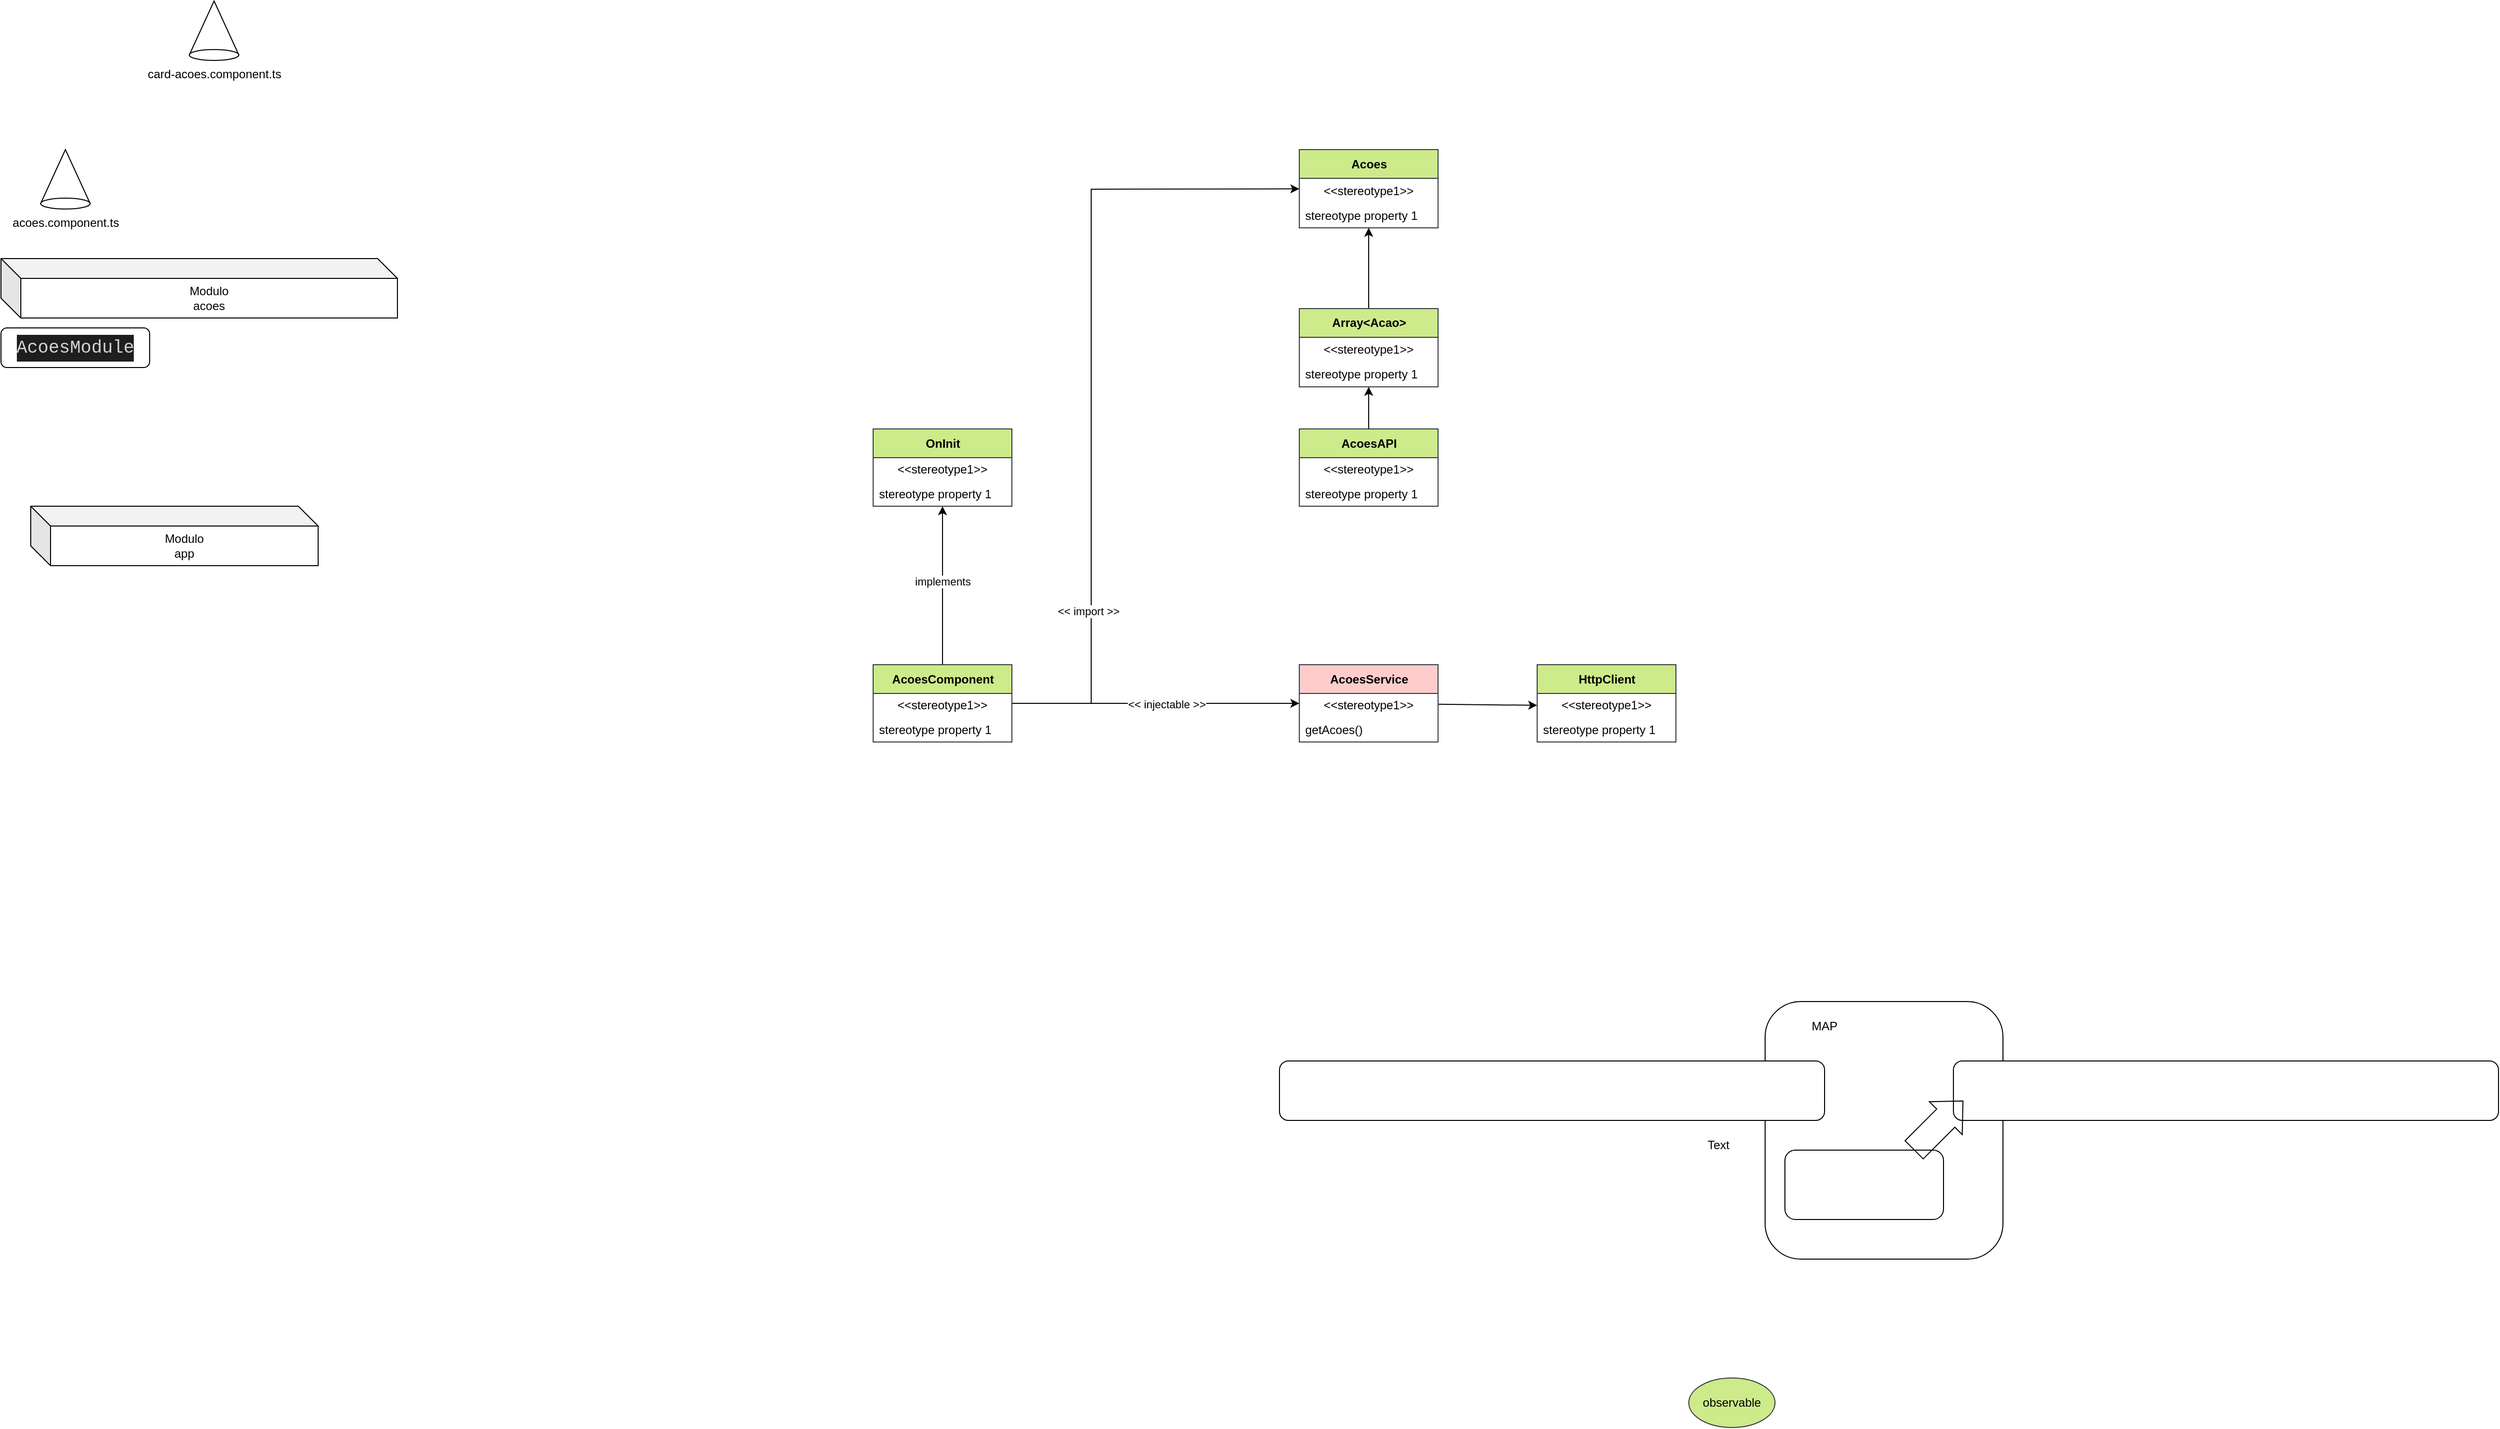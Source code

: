 <mxfile version="17.4.3" type="device"><diagram id="clW-Qc_dS4Bv62t6V9st" name="Page-1"><mxGraphModel dx="453" dy="1154" grid="1" gridSize="10" guides="1" tooltips="1" connect="1" arrows="1" fold="1" page="1" pageScale="1" pageWidth="1169" pageHeight="827" math="0" shadow="0"><root><mxCell id="0"/><mxCell id="1" parent="0"/><mxCell id="_UmK-IlO9oUASAojR_d1-43" value="" style="rounded=1;whiteSpace=wrap;html=1;" vertex="1" parent="1"><mxGeometry x="1800" y="940" width="240" height="260" as="geometry"/></mxCell><mxCell id="_UmK-IlO9oUASAojR_d1-1" value="&lt;div style=&quot;color: rgb(212 , 212 , 212) ; background-color: rgb(30 , 30 , 30) ; font-family: &amp;#34;fira code&amp;#34; , &amp;#34;menlo&amp;#34; , &amp;#34;monaco&amp;#34; , &amp;#34;courier new&amp;#34; , monospace , &amp;#34;menlo&amp;#34; , &amp;#34;monaco&amp;#34; , &amp;#34;courier new&amp;#34; , monospace ; font-size: 18px ; line-height: 27px&quot;&gt;AcoesModule&lt;/div&gt;" style="rounded=1;whiteSpace=wrap;html=1;" vertex="1" parent="1"><mxGeometry x="20" y="260" width="150" height="40" as="geometry"/></mxCell><mxCell id="_UmK-IlO9oUASAojR_d1-4" value="Modulo&lt;br&gt;acoes" style="shape=cube;whiteSpace=wrap;html=1;boundedLbl=1;backgroundOutline=1;darkOpacity=0.05;darkOpacity2=0.1;" vertex="1" parent="1"><mxGeometry x="20" y="190" width="400" height="60" as="geometry"/></mxCell><mxCell id="_UmK-IlO9oUASAojR_d1-5" value="acoes.component.ts" style="verticalLabelPosition=bottom;verticalAlign=top;html=1;shape=mxgraph.basic.cone" vertex="1" parent="1"><mxGeometry x="60" y="80" width="50" height="60" as="geometry"/></mxCell><mxCell id="_UmK-IlO9oUASAojR_d1-6" value="card-acoes.component.ts" style="verticalLabelPosition=bottom;verticalAlign=top;html=1;shape=mxgraph.basic.cone" vertex="1" parent="1"><mxGeometry x="210" y="-70" width="50" height="60" as="geometry"/></mxCell><mxCell id="_UmK-IlO9oUASAojR_d1-7" value="Modulo&lt;br&gt;app" style="shape=cube;whiteSpace=wrap;html=1;boundedLbl=1;backgroundOutline=1;darkOpacity=0.05;darkOpacity2=0.1;" vertex="1" parent="1"><mxGeometry x="50" y="440" width="290" height="60" as="geometry"/></mxCell><mxCell id="_UmK-IlO9oUASAojR_d1-11" value="Acoes" style="swimlane;fontStyle=1;align=center;verticalAlign=middle;childLayout=stackLayout;horizontal=1;startSize=29;horizontalStack=0;resizeParent=1;resizeParentMax=0;resizeLast=0;collapsible=0;marginBottom=0;html=1;fillColor=#cdeb8b;strokeColor=#36393d;" vertex="1" parent="1"><mxGeometry x="1330" y="80" width="140" height="79" as="geometry"/></mxCell><mxCell id="_UmK-IlO9oUASAojR_d1-12" value="&amp;lt;&amp;lt;stereotype1&amp;gt;&amp;gt;" style="text;html=1;strokeColor=none;fillColor=none;align=center;verticalAlign=middle;spacingLeft=4;spacingRight=4;overflow=hidden;rotatable=0;points=[[0,0.5],[1,0.5]];portConstraint=eastwest;" vertex="1" parent="_UmK-IlO9oUASAojR_d1-11"><mxGeometry y="29" width="140" height="25" as="geometry"/></mxCell><mxCell id="_UmK-IlO9oUASAojR_d1-13" value="stereotype property 1" style="text;html=1;strokeColor=none;fillColor=none;align=left;verticalAlign=middle;spacingLeft=4;spacingRight=4;overflow=hidden;rotatable=0;points=[[0,0.5],[1,0.5]];portConstraint=eastwest;" vertex="1" parent="_UmK-IlO9oUASAojR_d1-11"><mxGeometry y="54" width="140" height="25" as="geometry"/></mxCell><mxCell id="_UmK-IlO9oUASAojR_d1-21" style="edgeStyle=orthogonalEdgeStyle;rounded=0;orthogonalLoop=1;jettySize=auto;html=1;" edge="1" parent="1" source="_UmK-IlO9oUASAojR_d1-14" target="_UmK-IlO9oUASAojR_d1-18"><mxGeometry relative="1" as="geometry"/></mxCell><mxCell id="_UmK-IlO9oUASAojR_d1-14" value="AcoesAPI" style="swimlane;fontStyle=1;align=center;verticalAlign=middle;childLayout=stackLayout;horizontal=1;startSize=29;horizontalStack=0;resizeParent=1;resizeParentMax=0;resizeLast=0;collapsible=0;marginBottom=0;html=1;fillColor=#cdeb8b;strokeColor=#36393d;" vertex="1" parent="1"><mxGeometry x="1330" y="362" width="140" height="78" as="geometry"/></mxCell><mxCell id="_UmK-IlO9oUASAojR_d1-15" value="&amp;lt;&amp;lt;stereotype1&amp;gt;&amp;gt;" style="text;html=1;strokeColor=none;fillColor=none;align=center;verticalAlign=middle;spacingLeft=4;spacingRight=4;overflow=hidden;rotatable=0;points=[[0,0.5],[1,0.5]];portConstraint=eastwest;" vertex="1" parent="_UmK-IlO9oUASAojR_d1-14"><mxGeometry y="29" width="140" height="24" as="geometry"/></mxCell><mxCell id="_UmK-IlO9oUASAojR_d1-16" value="stereotype property 1" style="text;html=1;strokeColor=none;fillColor=none;align=left;verticalAlign=middle;spacingLeft=4;spacingRight=4;overflow=hidden;rotatable=0;points=[[0,0.5],[1,0.5]];portConstraint=eastwest;" vertex="1" parent="_UmK-IlO9oUASAojR_d1-14"><mxGeometry y="53" width="140" height="25" as="geometry"/></mxCell><mxCell id="_UmK-IlO9oUASAojR_d1-22" style="edgeStyle=orthogonalEdgeStyle;rounded=0;orthogonalLoop=1;jettySize=auto;html=1;" edge="1" parent="1" source="_UmK-IlO9oUASAojR_d1-18" target="_UmK-IlO9oUASAojR_d1-11"><mxGeometry relative="1" as="geometry"/></mxCell><mxCell id="_UmK-IlO9oUASAojR_d1-18" value="Array&amp;lt;Acao&amp;gt;" style="swimlane;fontStyle=1;align=center;verticalAlign=middle;childLayout=stackLayout;horizontal=1;startSize=29;horizontalStack=0;resizeParent=1;resizeParentMax=0;resizeLast=0;collapsible=0;marginBottom=0;html=1;fillColor=#cdeb8b;strokeColor=#36393d;" vertex="1" parent="1"><mxGeometry x="1330" y="240.5" width="140" height="79" as="geometry"/></mxCell><mxCell id="_UmK-IlO9oUASAojR_d1-19" value="&amp;lt;&amp;lt;stereotype1&amp;gt;&amp;gt;" style="text;html=1;strokeColor=none;fillColor=none;align=center;verticalAlign=middle;spacingLeft=4;spacingRight=4;overflow=hidden;rotatable=0;points=[[0,0.5],[1,0.5]];portConstraint=eastwest;" vertex="1" parent="_UmK-IlO9oUASAojR_d1-18"><mxGeometry y="29" width="140" height="25" as="geometry"/></mxCell><mxCell id="_UmK-IlO9oUASAojR_d1-20" value="stereotype property 1" style="text;html=1;strokeColor=none;fillColor=none;align=left;verticalAlign=middle;spacingLeft=4;spacingRight=4;overflow=hidden;rotatable=0;points=[[0,0.5],[1,0.5]];portConstraint=eastwest;" vertex="1" parent="_UmK-IlO9oUASAojR_d1-18"><mxGeometry y="54" width="140" height="25" as="geometry"/></mxCell><mxCell id="_UmK-IlO9oUASAojR_d1-29" style="rounded=0;orthogonalLoop=1;jettySize=auto;html=1;entryX=0;entryY=0.5;entryDx=0;entryDy=0;" edge="1" parent="1" source="_UmK-IlO9oUASAojR_d1-23" target="_UmK-IlO9oUASAojR_d1-27"><mxGeometry relative="1" as="geometry"/></mxCell><mxCell id="_UmK-IlO9oUASAojR_d1-23" value="AcoesService" style="swimlane;fontStyle=1;align=center;verticalAlign=middle;childLayout=stackLayout;horizontal=1;startSize=29;horizontalStack=0;resizeParent=1;resizeParentMax=0;resizeLast=0;collapsible=0;marginBottom=0;html=1;fillColor=#ffcccc;strokeColor=#36393d;" vertex="1" parent="1"><mxGeometry x="1330" y="600" width="140" height="78" as="geometry"/></mxCell><mxCell id="_UmK-IlO9oUASAojR_d1-24" value="&amp;lt;&amp;lt;stereotype1&amp;gt;&amp;gt;" style="text;html=1;strokeColor=none;fillColor=none;align=center;verticalAlign=middle;spacingLeft=4;spacingRight=4;overflow=hidden;rotatable=0;points=[[0,0.5],[1,0.5]];portConstraint=eastwest;" vertex="1" parent="_UmK-IlO9oUASAojR_d1-23"><mxGeometry y="29" width="140" height="24" as="geometry"/></mxCell><mxCell id="_UmK-IlO9oUASAojR_d1-25" value="getAcoes()" style="text;html=1;strokeColor=none;fillColor=none;align=left;verticalAlign=middle;spacingLeft=4;spacingRight=4;overflow=hidden;rotatable=0;points=[[0,0.5],[1,0.5]];portConstraint=eastwest;" vertex="1" parent="_UmK-IlO9oUASAojR_d1-23"><mxGeometry y="53" width="140" height="25" as="geometry"/></mxCell><mxCell id="_UmK-IlO9oUASAojR_d1-26" value="HttpClient" style="swimlane;fontStyle=1;align=center;verticalAlign=middle;childLayout=stackLayout;horizontal=1;startSize=29;horizontalStack=0;resizeParent=1;resizeParentMax=0;resizeLast=0;collapsible=0;marginBottom=0;html=1;fillColor=#cdeb8b;strokeColor=#36393d;" vertex="1" parent="1"><mxGeometry x="1570" y="600" width="140" height="78" as="geometry"/></mxCell><mxCell id="_UmK-IlO9oUASAojR_d1-27" value="&amp;lt;&amp;lt;stereotype1&amp;gt;&amp;gt;" style="text;html=1;strokeColor=none;fillColor=none;align=center;verticalAlign=middle;spacingLeft=4;spacingRight=4;overflow=hidden;rotatable=0;points=[[0,0.5],[1,0.5]];portConstraint=eastwest;" vertex="1" parent="_UmK-IlO9oUASAojR_d1-26"><mxGeometry y="29" width="140" height="24" as="geometry"/></mxCell><mxCell id="_UmK-IlO9oUASAojR_d1-28" value="stereotype property 1" style="text;html=1;strokeColor=none;fillColor=none;align=left;verticalAlign=middle;spacingLeft=4;spacingRight=4;overflow=hidden;rotatable=0;points=[[0,0.5],[1,0.5]];portConstraint=eastwest;" vertex="1" parent="_UmK-IlO9oUASAojR_d1-26"><mxGeometry y="53" width="140" height="25" as="geometry"/></mxCell><mxCell id="_UmK-IlO9oUASAojR_d1-36" style="edgeStyle=none;rounded=0;orthogonalLoop=1;jettySize=auto;html=1;" edge="1" parent="1" source="_UmK-IlO9oUASAojR_d1-30" target="_UmK-IlO9oUASAojR_d1-33"><mxGeometry relative="1" as="geometry"/></mxCell><mxCell id="_UmK-IlO9oUASAojR_d1-37" value="implements" style="edgeLabel;html=1;align=center;verticalAlign=middle;resizable=0;points=[];" vertex="1" connectable="0" parent="_UmK-IlO9oUASAojR_d1-36"><mxGeometry x="0.258" relative="1" as="geometry"><mxPoint y="16" as="offset"/></mxGeometry></mxCell><mxCell id="_UmK-IlO9oUASAojR_d1-38" style="edgeStyle=none;rounded=0;orthogonalLoop=1;jettySize=auto;html=1;" edge="1" parent="1" source="_UmK-IlO9oUASAojR_d1-30" target="_UmK-IlO9oUASAojR_d1-23"><mxGeometry relative="1" as="geometry"/></mxCell><mxCell id="_UmK-IlO9oUASAojR_d1-40" value="&amp;lt;&amp;lt; injectable &amp;gt;&amp;gt;" style="edgeLabel;html=1;align=center;verticalAlign=middle;resizable=0;points=[];" vertex="1" connectable="0" parent="_UmK-IlO9oUASAojR_d1-38"><mxGeometry x="0.074" y="-1" relative="1" as="geometry"><mxPoint as="offset"/></mxGeometry></mxCell><mxCell id="_UmK-IlO9oUASAojR_d1-39" style="edgeStyle=none;rounded=0;orthogonalLoop=1;jettySize=auto;html=1;" edge="1" parent="1" source="_UmK-IlO9oUASAojR_d1-30" target="_UmK-IlO9oUASAojR_d1-11"><mxGeometry relative="1" as="geometry"><Array as="points"><mxPoint x="1120" y="639"/><mxPoint x="1120" y="120"/></Array></mxGeometry></mxCell><mxCell id="_UmK-IlO9oUASAojR_d1-41" value="&amp;lt;&amp;lt; import &amp;gt;&amp;gt;" style="edgeLabel;html=1;align=center;verticalAlign=middle;resizable=0;points=[];" vertex="1" connectable="0" parent="_UmK-IlO9oUASAojR_d1-39"><mxGeometry x="-0.571" y="3" relative="1" as="geometry"><mxPoint as="offset"/></mxGeometry></mxCell><mxCell id="_UmK-IlO9oUASAojR_d1-30" value="AcoesComponent" style="swimlane;fontStyle=1;align=center;verticalAlign=middle;childLayout=stackLayout;horizontal=1;startSize=29;horizontalStack=0;resizeParent=1;resizeParentMax=0;resizeLast=0;collapsible=0;marginBottom=0;html=1;fillColor=#cdeb8b;strokeColor=#36393d;" vertex="1" parent="1"><mxGeometry x="900" y="600" width="140" height="78" as="geometry"/></mxCell><mxCell id="_UmK-IlO9oUASAojR_d1-31" value="&amp;lt;&amp;lt;stereotype1&amp;gt;&amp;gt;" style="text;html=1;strokeColor=none;fillColor=none;align=center;verticalAlign=middle;spacingLeft=4;spacingRight=4;overflow=hidden;rotatable=0;points=[[0,0.5],[1,0.5]];portConstraint=eastwest;" vertex="1" parent="_UmK-IlO9oUASAojR_d1-30"><mxGeometry y="29" width="140" height="24" as="geometry"/></mxCell><mxCell id="_UmK-IlO9oUASAojR_d1-32" value="stereotype property 1" style="text;html=1;strokeColor=none;fillColor=none;align=left;verticalAlign=middle;spacingLeft=4;spacingRight=4;overflow=hidden;rotatable=0;points=[[0,0.5],[1,0.5]];portConstraint=eastwest;" vertex="1" parent="_UmK-IlO9oUASAojR_d1-30"><mxGeometry y="53" width="140" height="25" as="geometry"/></mxCell><mxCell id="_UmK-IlO9oUASAojR_d1-33" value="OnInit" style="swimlane;fontStyle=1;align=center;verticalAlign=middle;childLayout=stackLayout;horizontal=1;startSize=29;horizontalStack=0;resizeParent=1;resizeParentMax=0;resizeLast=0;collapsible=0;marginBottom=0;html=1;fillColor=#cdeb8b;strokeColor=#36393d;" vertex="1" parent="1"><mxGeometry x="900" y="362" width="140" height="78" as="geometry"/></mxCell><mxCell id="_UmK-IlO9oUASAojR_d1-34" value="&amp;lt;&amp;lt;stereotype1&amp;gt;&amp;gt;" style="text;html=1;strokeColor=none;fillColor=none;align=center;verticalAlign=middle;spacingLeft=4;spacingRight=4;overflow=hidden;rotatable=0;points=[[0,0.5],[1,0.5]];portConstraint=eastwest;" vertex="1" parent="_UmK-IlO9oUASAojR_d1-33"><mxGeometry y="29" width="140" height="24" as="geometry"/></mxCell><mxCell id="_UmK-IlO9oUASAojR_d1-35" value="stereotype property 1" style="text;html=1;strokeColor=none;fillColor=none;align=left;verticalAlign=middle;spacingLeft=4;spacingRight=4;overflow=hidden;rotatable=0;points=[[0,0.5],[1,0.5]];portConstraint=eastwest;" vertex="1" parent="_UmK-IlO9oUASAojR_d1-33"><mxGeometry y="53" width="140" height="25" as="geometry"/></mxCell><mxCell id="_UmK-IlO9oUASAojR_d1-42" value="" style="rounded=1;whiteSpace=wrap;html=1;" vertex="1" parent="1"><mxGeometry x="1310" y="1000" width="550" height="60" as="geometry"/></mxCell><mxCell id="_UmK-IlO9oUASAojR_d1-44" value="MAP" style="text;html=1;strokeColor=none;fillColor=none;align=center;verticalAlign=middle;whiteSpace=wrap;rounded=0;" vertex="1" parent="1"><mxGeometry x="1830" y="950" width="60" height="30" as="geometry"/></mxCell><mxCell id="_UmK-IlO9oUASAojR_d1-45" value="" style="rounded=1;whiteSpace=wrap;html=1;" vertex="1" parent="1"><mxGeometry x="1990" y="1000" width="550" height="60" as="geometry"/></mxCell><mxCell id="_UmK-IlO9oUASAojR_d1-46" value="" style="rounded=1;whiteSpace=wrap;html=1;" vertex="1" parent="1"><mxGeometry x="1820" y="1090" width="160" height="70" as="geometry"/></mxCell><mxCell id="_UmK-IlO9oUASAojR_d1-47" value="" style="shape=flexArrow;endArrow=classic;html=1;rounded=0;width=25.882;endSize=7.847;" edge="1" parent="1"><mxGeometry width="50" height="50" relative="1" as="geometry"><mxPoint x="1950" y="1090" as="sourcePoint"/><mxPoint x="2000" y="1040" as="targetPoint"/></mxGeometry></mxCell><mxCell id="_UmK-IlO9oUASAojR_d1-48" value="Text" style="text;html=1;strokeColor=none;fillColor=none;align=center;verticalAlign=middle;whiteSpace=wrap;rounded=0;" vertex="1" parent="1"><mxGeometry x="1723" y="1070" width="60" height="30" as="geometry"/></mxCell><mxCell id="_UmK-IlO9oUASAojR_d1-49" value="observable" style="ellipse;whiteSpace=wrap;html=1;fillColor=#cdeb8b;strokeColor=#36393d;" vertex="1" parent="1"><mxGeometry x="1723" y="1320" width="87" height="50" as="geometry"/></mxCell></root></mxGraphModel></diagram></mxfile>